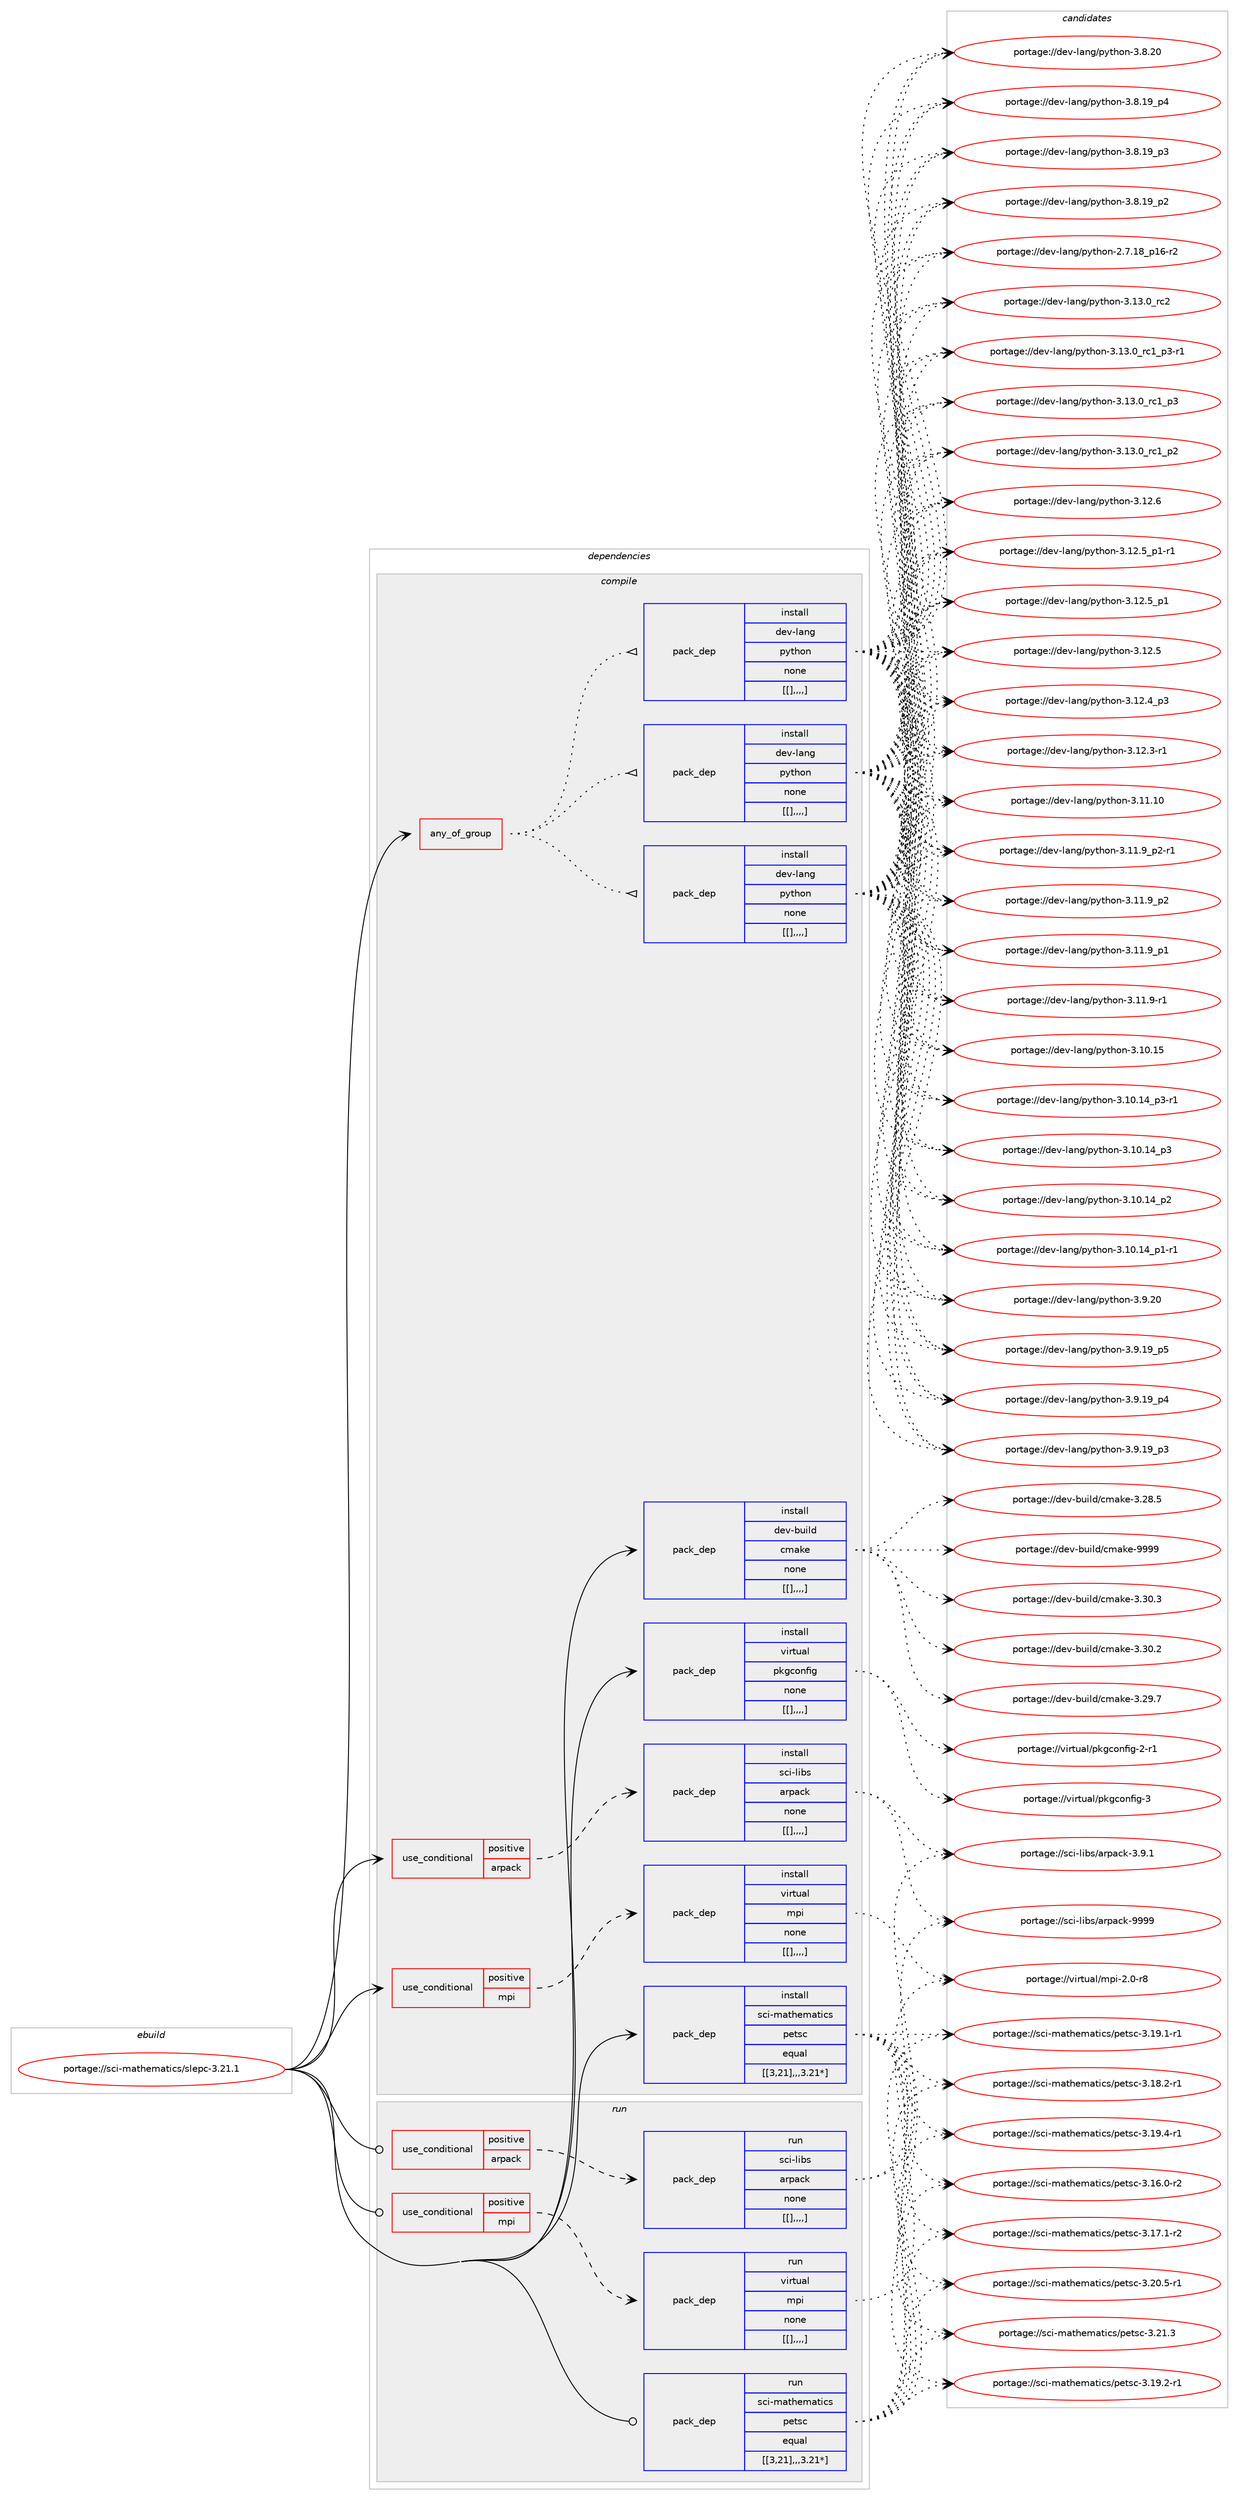 digraph prolog {

# *************
# Graph options
# *************

newrank=true;
concentrate=true;
compound=true;
graph [rankdir=LR,fontname=Helvetica,fontsize=10,ranksep=1.5];#, ranksep=2.5, nodesep=0.2];
edge  [arrowhead=vee];
node  [fontname=Helvetica,fontsize=10];

# **********
# The ebuild
# **********

subgraph cluster_leftcol {
color=gray;
label=<<i>ebuild</i>>;
id [label="portage://sci-mathematics/slepc-3.21.1", color=red, width=4, href="../sci-mathematics/slepc-3.21.1.svg"];
}

# ****************
# The dependencies
# ****************

subgraph cluster_midcol {
color=gray;
label=<<i>dependencies</i>>;
subgraph cluster_compile {
fillcolor="#eeeeee";
style=filled;
label=<<i>compile</i>>;
subgraph any2829 {
dependency426056 [label=<<TABLE BORDER="0" CELLBORDER="1" CELLSPACING="0" CELLPADDING="4"><TR><TD CELLPADDING="10">any_of_group</TD></TR></TABLE>>, shape=none, color=red];subgraph pack310281 {
dependency426057 [label=<<TABLE BORDER="0" CELLBORDER="1" CELLSPACING="0" CELLPADDING="4" WIDTH="220"><TR><TD ROWSPAN="6" CELLPADDING="30">pack_dep</TD></TR><TR><TD WIDTH="110">install</TD></TR><TR><TD>dev-lang</TD></TR><TR><TD>python</TD></TR><TR><TD>none</TD></TR><TR><TD>[[],,,,]</TD></TR></TABLE>>, shape=none, color=blue];
}
dependency426056:e -> dependency426057:w [weight=20,style="dotted",arrowhead="oinv"];
subgraph pack310282 {
dependency426058 [label=<<TABLE BORDER="0" CELLBORDER="1" CELLSPACING="0" CELLPADDING="4" WIDTH="220"><TR><TD ROWSPAN="6" CELLPADDING="30">pack_dep</TD></TR><TR><TD WIDTH="110">install</TD></TR><TR><TD>dev-lang</TD></TR><TR><TD>python</TD></TR><TR><TD>none</TD></TR><TR><TD>[[],,,,]</TD></TR></TABLE>>, shape=none, color=blue];
}
dependency426056:e -> dependency426058:w [weight=20,style="dotted",arrowhead="oinv"];
subgraph pack310283 {
dependency426059 [label=<<TABLE BORDER="0" CELLBORDER="1" CELLSPACING="0" CELLPADDING="4" WIDTH="220"><TR><TD ROWSPAN="6" CELLPADDING="30">pack_dep</TD></TR><TR><TD WIDTH="110">install</TD></TR><TR><TD>dev-lang</TD></TR><TR><TD>python</TD></TR><TR><TD>none</TD></TR><TR><TD>[[],,,,]</TD></TR></TABLE>>, shape=none, color=blue];
}
dependency426056:e -> dependency426059:w [weight=20,style="dotted",arrowhead="oinv"];
}
id:e -> dependency426056:w [weight=20,style="solid",arrowhead="vee"];
subgraph cond112747 {
dependency426060 [label=<<TABLE BORDER="0" CELLBORDER="1" CELLSPACING="0" CELLPADDING="4"><TR><TD ROWSPAN="3" CELLPADDING="10">use_conditional</TD></TR><TR><TD>positive</TD></TR><TR><TD>arpack</TD></TR></TABLE>>, shape=none, color=red];
subgraph pack310284 {
dependency426061 [label=<<TABLE BORDER="0" CELLBORDER="1" CELLSPACING="0" CELLPADDING="4" WIDTH="220"><TR><TD ROWSPAN="6" CELLPADDING="30">pack_dep</TD></TR><TR><TD WIDTH="110">install</TD></TR><TR><TD>sci-libs</TD></TR><TR><TD>arpack</TD></TR><TR><TD>none</TD></TR><TR><TD>[[],,,,]</TD></TR></TABLE>>, shape=none, color=blue];
}
dependency426060:e -> dependency426061:w [weight=20,style="dashed",arrowhead="vee"];
}
id:e -> dependency426060:w [weight=20,style="solid",arrowhead="vee"];
subgraph cond112748 {
dependency426062 [label=<<TABLE BORDER="0" CELLBORDER="1" CELLSPACING="0" CELLPADDING="4"><TR><TD ROWSPAN="3" CELLPADDING="10">use_conditional</TD></TR><TR><TD>positive</TD></TR><TR><TD>mpi</TD></TR></TABLE>>, shape=none, color=red];
subgraph pack310285 {
dependency426063 [label=<<TABLE BORDER="0" CELLBORDER="1" CELLSPACING="0" CELLPADDING="4" WIDTH="220"><TR><TD ROWSPAN="6" CELLPADDING="30">pack_dep</TD></TR><TR><TD WIDTH="110">install</TD></TR><TR><TD>virtual</TD></TR><TR><TD>mpi</TD></TR><TR><TD>none</TD></TR><TR><TD>[[],,,,]</TD></TR></TABLE>>, shape=none, color=blue];
}
dependency426062:e -> dependency426063:w [weight=20,style="dashed",arrowhead="vee"];
}
id:e -> dependency426062:w [weight=20,style="solid",arrowhead="vee"];
subgraph pack310286 {
dependency426064 [label=<<TABLE BORDER="0" CELLBORDER="1" CELLSPACING="0" CELLPADDING="4" WIDTH="220"><TR><TD ROWSPAN="6" CELLPADDING="30">pack_dep</TD></TR><TR><TD WIDTH="110">install</TD></TR><TR><TD>dev-build</TD></TR><TR><TD>cmake</TD></TR><TR><TD>none</TD></TR><TR><TD>[[],,,,]</TD></TR></TABLE>>, shape=none, color=blue];
}
id:e -> dependency426064:w [weight=20,style="solid",arrowhead="vee"];
subgraph pack310287 {
dependency426065 [label=<<TABLE BORDER="0" CELLBORDER="1" CELLSPACING="0" CELLPADDING="4" WIDTH="220"><TR><TD ROWSPAN="6" CELLPADDING="30">pack_dep</TD></TR><TR><TD WIDTH="110">install</TD></TR><TR><TD>sci-mathematics</TD></TR><TR><TD>petsc</TD></TR><TR><TD>equal</TD></TR><TR><TD>[[3,21],,,3.21*]</TD></TR></TABLE>>, shape=none, color=blue];
}
id:e -> dependency426065:w [weight=20,style="solid",arrowhead="vee"];
subgraph pack310288 {
dependency426066 [label=<<TABLE BORDER="0" CELLBORDER="1" CELLSPACING="0" CELLPADDING="4" WIDTH="220"><TR><TD ROWSPAN="6" CELLPADDING="30">pack_dep</TD></TR><TR><TD WIDTH="110">install</TD></TR><TR><TD>virtual</TD></TR><TR><TD>pkgconfig</TD></TR><TR><TD>none</TD></TR><TR><TD>[[],,,,]</TD></TR></TABLE>>, shape=none, color=blue];
}
id:e -> dependency426066:w [weight=20,style="solid",arrowhead="vee"];
}
subgraph cluster_compileandrun {
fillcolor="#eeeeee";
style=filled;
label=<<i>compile and run</i>>;
}
subgraph cluster_run {
fillcolor="#eeeeee";
style=filled;
label=<<i>run</i>>;
subgraph cond112749 {
dependency426067 [label=<<TABLE BORDER="0" CELLBORDER="1" CELLSPACING="0" CELLPADDING="4"><TR><TD ROWSPAN="3" CELLPADDING="10">use_conditional</TD></TR><TR><TD>positive</TD></TR><TR><TD>arpack</TD></TR></TABLE>>, shape=none, color=red];
subgraph pack310289 {
dependency426068 [label=<<TABLE BORDER="0" CELLBORDER="1" CELLSPACING="0" CELLPADDING="4" WIDTH="220"><TR><TD ROWSPAN="6" CELLPADDING="30">pack_dep</TD></TR><TR><TD WIDTH="110">run</TD></TR><TR><TD>sci-libs</TD></TR><TR><TD>arpack</TD></TR><TR><TD>none</TD></TR><TR><TD>[[],,,,]</TD></TR></TABLE>>, shape=none, color=blue];
}
dependency426067:e -> dependency426068:w [weight=20,style="dashed",arrowhead="vee"];
}
id:e -> dependency426067:w [weight=20,style="solid",arrowhead="odot"];
subgraph cond112750 {
dependency426069 [label=<<TABLE BORDER="0" CELLBORDER="1" CELLSPACING="0" CELLPADDING="4"><TR><TD ROWSPAN="3" CELLPADDING="10">use_conditional</TD></TR><TR><TD>positive</TD></TR><TR><TD>mpi</TD></TR></TABLE>>, shape=none, color=red];
subgraph pack310290 {
dependency426070 [label=<<TABLE BORDER="0" CELLBORDER="1" CELLSPACING="0" CELLPADDING="4" WIDTH="220"><TR><TD ROWSPAN="6" CELLPADDING="30">pack_dep</TD></TR><TR><TD WIDTH="110">run</TD></TR><TR><TD>virtual</TD></TR><TR><TD>mpi</TD></TR><TR><TD>none</TD></TR><TR><TD>[[],,,,]</TD></TR></TABLE>>, shape=none, color=blue];
}
dependency426069:e -> dependency426070:w [weight=20,style="dashed",arrowhead="vee"];
}
id:e -> dependency426069:w [weight=20,style="solid",arrowhead="odot"];
subgraph pack310291 {
dependency426071 [label=<<TABLE BORDER="0" CELLBORDER="1" CELLSPACING="0" CELLPADDING="4" WIDTH="220"><TR><TD ROWSPAN="6" CELLPADDING="30">pack_dep</TD></TR><TR><TD WIDTH="110">run</TD></TR><TR><TD>sci-mathematics</TD></TR><TR><TD>petsc</TD></TR><TR><TD>equal</TD></TR><TR><TD>[[3,21],,,3.21*]</TD></TR></TABLE>>, shape=none, color=blue];
}
id:e -> dependency426071:w [weight=20,style="solid",arrowhead="odot"];
}
}

# **************
# The candidates
# **************

subgraph cluster_choices {
rank=same;
color=gray;
label=<<i>candidates</i>>;

subgraph choice310281 {
color=black;
nodesep=1;
choice10010111845108971101034711212111610411111045514649514648951149950 [label="portage://dev-lang/python-3.13.0_rc2", color=red, width=4,href="../dev-lang/python-3.13.0_rc2.svg"];
choice1001011184510897110103471121211161041111104551464951464895114994995112514511449 [label="portage://dev-lang/python-3.13.0_rc1_p3-r1", color=red, width=4,href="../dev-lang/python-3.13.0_rc1_p3-r1.svg"];
choice100101118451089711010347112121116104111110455146495146489511499499511251 [label="portage://dev-lang/python-3.13.0_rc1_p3", color=red, width=4,href="../dev-lang/python-3.13.0_rc1_p3.svg"];
choice100101118451089711010347112121116104111110455146495146489511499499511250 [label="portage://dev-lang/python-3.13.0_rc1_p2", color=red, width=4,href="../dev-lang/python-3.13.0_rc1_p2.svg"];
choice10010111845108971101034711212111610411111045514649504654 [label="portage://dev-lang/python-3.12.6", color=red, width=4,href="../dev-lang/python-3.12.6.svg"];
choice1001011184510897110103471121211161041111104551464950465395112494511449 [label="portage://dev-lang/python-3.12.5_p1-r1", color=red, width=4,href="../dev-lang/python-3.12.5_p1-r1.svg"];
choice100101118451089711010347112121116104111110455146495046539511249 [label="portage://dev-lang/python-3.12.5_p1", color=red, width=4,href="../dev-lang/python-3.12.5_p1.svg"];
choice10010111845108971101034711212111610411111045514649504653 [label="portage://dev-lang/python-3.12.5", color=red, width=4,href="../dev-lang/python-3.12.5.svg"];
choice100101118451089711010347112121116104111110455146495046529511251 [label="portage://dev-lang/python-3.12.4_p3", color=red, width=4,href="../dev-lang/python-3.12.4_p3.svg"];
choice100101118451089711010347112121116104111110455146495046514511449 [label="portage://dev-lang/python-3.12.3-r1", color=red, width=4,href="../dev-lang/python-3.12.3-r1.svg"];
choice1001011184510897110103471121211161041111104551464949464948 [label="portage://dev-lang/python-3.11.10", color=red, width=4,href="../dev-lang/python-3.11.10.svg"];
choice1001011184510897110103471121211161041111104551464949465795112504511449 [label="portage://dev-lang/python-3.11.9_p2-r1", color=red, width=4,href="../dev-lang/python-3.11.9_p2-r1.svg"];
choice100101118451089711010347112121116104111110455146494946579511250 [label="portage://dev-lang/python-3.11.9_p2", color=red, width=4,href="../dev-lang/python-3.11.9_p2.svg"];
choice100101118451089711010347112121116104111110455146494946579511249 [label="portage://dev-lang/python-3.11.9_p1", color=red, width=4,href="../dev-lang/python-3.11.9_p1.svg"];
choice100101118451089711010347112121116104111110455146494946574511449 [label="portage://dev-lang/python-3.11.9-r1", color=red, width=4,href="../dev-lang/python-3.11.9-r1.svg"];
choice1001011184510897110103471121211161041111104551464948464953 [label="portage://dev-lang/python-3.10.15", color=red, width=4,href="../dev-lang/python-3.10.15.svg"];
choice100101118451089711010347112121116104111110455146494846495295112514511449 [label="portage://dev-lang/python-3.10.14_p3-r1", color=red, width=4,href="../dev-lang/python-3.10.14_p3-r1.svg"];
choice10010111845108971101034711212111610411111045514649484649529511251 [label="portage://dev-lang/python-3.10.14_p3", color=red, width=4,href="../dev-lang/python-3.10.14_p3.svg"];
choice10010111845108971101034711212111610411111045514649484649529511250 [label="portage://dev-lang/python-3.10.14_p2", color=red, width=4,href="../dev-lang/python-3.10.14_p2.svg"];
choice100101118451089711010347112121116104111110455146494846495295112494511449 [label="portage://dev-lang/python-3.10.14_p1-r1", color=red, width=4,href="../dev-lang/python-3.10.14_p1-r1.svg"];
choice10010111845108971101034711212111610411111045514657465048 [label="portage://dev-lang/python-3.9.20", color=red, width=4,href="../dev-lang/python-3.9.20.svg"];
choice100101118451089711010347112121116104111110455146574649579511253 [label="portage://dev-lang/python-3.9.19_p5", color=red, width=4,href="../dev-lang/python-3.9.19_p5.svg"];
choice100101118451089711010347112121116104111110455146574649579511252 [label="portage://dev-lang/python-3.9.19_p4", color=red, width=4,href="../dev-lang/python-3.9.19_p4.svg"];
choice100101118451089711010347112121116104111110455146574649579511251 [label="portage://dev-lang/python-3.9.19_p3", color=red, width=4,href="../dev-lang/python-3.9.19_p3.svg"];
choice10010111845108971101034711212111610411111045514656465048 [label="portage://dev-lang/python-3.8.20", color=red, width=4,href="../dev-lang/python-3.8.20.svg"];
choice100101118451089711010347112121116104111110455146564649579511252 [label="portage://dev-lang/python-3.8.19_p4", color=red, width=4,href="../dev-lang/python-3.8.19_p4.svg"];
choice100101118451089711010347112121116104111110455146564649579511251 [label="portage://dev-lang/python-3.8.19_p3", color=red, width=4,href="../dev-lang/python-3.8.19_p3.svg"];
choice100101118451089711010347112121116104111110455146564649579511250 [label="portage://dev-lang/python-3.8.19_p2", color=red, width=4,href="../dev-lang/python-3.8.19_p2.svg"];
choice100101118451089711010347112121116104111110455046554649569511249544511450 [label="portage://dev-lang/python-2.7.18_p16-r2", color=red, width=4,href="../dev-lang/python-2.7.18_p16-r2.svg"];
dependency426057:e -> choice10010111845108971101034711212111610411111045514649514648951149950:w [style=dotted,weight="100"];
dependency426057:e -> choice1001011184510897110103471121211161041111104551464951464895114994995112514511449:w [style=dotted,weight="100"];
dependency426057:e -> choice100101118451089711010347112121116104111110455146495146489511499499511251:w [style=dotted,weight="100"];
dependency426057:e -> choice100101118451089711010347112121116104111110455146495146489511499499511250:w [style=dotted,weight="100"];
dependency426057:e -> choice10010111845108971101034711212111610411111045514649504654:w [style=dotted,weight="100"];
dependency426057:e -> choice1001011184510897110103471121211161041111104551464950465395112494511449:w [style=dotted,weight="100"];
dependency426057:e -> choice100101118451089711010347112121116104111110455146495046539511249:w [style=dotted,weight="100"];
dependency426057:e -> choice10010111845108971101034711212111610411111045514649504653:w [style=dotted,weight="100"];
dependency426057:e -> choice100101118451089711010347112121116104111110455146495046529511251:w [style=dotted,weight="100"];
dependency426057:e -> choice100101118451089711010347112121116104111110455146495046514511449:w [style=dotted,weight="100"];
dependency426057:e -> choice1001011184510897110103471121211161041111104551464949464948:w [style=dotted,weight="100"];
dependency426057:e -> choice1001011184510897110103471121211161041111104551464949465795112504511449:w [style=dotted,weight="100"];
dependency426057:e -> choice100101118451089711010347112121116104111110455146494946579511250:w [style=dotted,weight="100"];
dependency426057:e -> choice100101118451089711010347112121116104111110455146494946579511249:w [style=dotted,weight="100"];
dependency426057:e -> choice100101118451089711010347112121116104111110455146494946574511449:w [style=dotted,weight="100"];
dependency426057:e -> choice1001011184510897110103471121211161041111104551464948464953:w [style=dotted,weight="100"];
dependency426057:e -> choice100101118451089711010347112121116104111110455146494846495295112514511449:w [style=dotted,weight="100"];
dependency426057:e -> choice10010111845108971101034711212111610411111045514649484649529511251:w [style=dotted,weight="100"];
dependency426057:e -> choice10010111845108971101034711212111610411111045514649484649529511250:w [style=dotted,weight="100"];
dependency426057:e -> choice100101118451089711010347112121116104111110455146494846495295112494511449:w [style=dotted,weight="100"];
dependency426057:e -> choice10010111845108971101034711212111610411111045514657465048:w [style=dotted,weight="100"];
dependency426057:e -> choice100101118451089711010347112121116104111110455146574649579511253:w [style=dotted,weight="100"];
dependency426057:e -> choice100101118451089711010347112121116104111110455146574649579511252:w [style=dotted,weight="100"];
dependency426057:e -> choice100101118451089711010347112121116104111110455146574649579511251:w [style=dotted,weight="100"];
dependency426057:e -> choice10010111845108971101034711212111610411111045514656465048:w [style=dotted,weight="100"];
dependency426057:e -> choice100101118451089711010347112121116104111110455146564649579511252:w [style=dotted,weight="100"];
dependency426057:e -> choice100101118451089711010347112121116104111110455146564649579511251:w [style=dotted,weight="100"];
dependency426057:e -> choice100101118451089711010347112121116104111110455146564649579511250:w [style=dotted,weight="100"];
dependency426057:e -> choice100101118451089711010347112121116104111110455046554649569511249544511450:w [style=dotted,weight="100"];
}
subgraph choice310282 {
color=black;
nodesep=1;
choice10010111845108971101034711212111610411111045514649514648951149950 [label="portage://dev-lang/python-3.13.0_rc2", color=red, width=4,href="../dev-lang/python-3.13.0_rc2.svg"];
choice1001011184510897110103471121211161041111104551464951464895114994995112514511449 [label="portage://dev-lang/python-3.13.0_rc1_p3-r1", color=red, width=4,href="../dev-lang/python-3.13.0_rc1_p3-r1.svg"];
choice100101118451089711010347112121116104111110455146495146489511499499511251 [label="portage://dev-lang/python-3.13.0_rc1_p3", color=red, width=4,href="../dev-lang/python-3.13.0_rc1_p3.svg"];
choice100101118451089711010347112121116104111110455146495146489511499499511250 [label="portage://dev-lang/python-3.13.0_rc1_p2", color=red, width=4,href="../dev-lang/python-3.13.0_rc1_p2.svg"];
choice10010111845108971101034711212111610411111045514649504654 [label="portage://dev-lang/python-3.12.6", color=red, width=4,href="../dev-lang/python-3.12.6.svg"];
choice1001011184510897110103471121211161041111104551464950465395112494511449 [label="portage://dev-lang/python-3.12.5_p1-r1", color=red, width=4,href="../dev-lang/python-3.12.5_p1-r1.svg"];
choice100101118451089711010347112121116104111110455146495046539511249 [label="portage://dev-lang/python-3.12.5_p1", color=red, width=4,href="../dev-lang/python-3.12.5_p1.svg"];
choice10010111845108971101034711212111610411111045514649504653 [label="portage://dev-lang/python-3.12.5", color=red, width=4,href="../dev-lang/python-3.12.5.svg"];
choice100101118451089711010347112121116104111110455146495046529511251 [label="portage://dev-lang/python-3.12.4_p3", color=red, width=4,href="../dev-lang/python-3.12.4_p3.svg"];
choice100101118451089711010347112121116104111110455146495046514511449 [label="portage://dev-lang/python-3.12.3-r1", color=red, width=4,href="../dev-lang/python-3.12.3-r1.svg"];
choice1001011184510897110103471121211161041111104551464949464948 [label="portage://dev-lang/python-3.11.10", color=red, width=4,href="../dev-lang/python-3.11.10.svg"];
choice1001011184510897110103471121211161041111104551464949465795112504511449 [label="portage://dev-lang/python-3.11.9_p2-r1", color=red, width=4,href="../dev-lang/python-3.11.9_p2-r1.svg"];
choice100101118451089711010347112121116104111110455146494946579511250 [label="portage://dev-lang/python-3.11.9_p2", color=red, width=4,href="../dev-lang/python-3.11.9_p2.svg"];
choice100101118451089711010347112121116104111110455146494946579511249 [label="portage://dev-lang/python-3.11.9_p1", color=red, width=4,href="../dev-lang/python-3.11.9_p1.svg"];
choice100101118451089711010347112121116104111110455146494946574511449 [label="portage://dev-lang/python-3.11.9-r1", color=red, width=4,href="../dev-lang/python-3.11.9-r1.svg"];
choice1001011184510897110103471121211161041111104551464948464953 [label="portage://dev-lang/python-3.10.15", color=red, width=4,href="../dev-lang/python-3.10.15.svg"];
choice100101118451089711010347112121116104111110455146494846495295112514511449 [label="portage://dev-lang/python-3.10.14_p3-r1", color=red, width=4,href="../dev-lang/python-3.10.14_p3-r1.svg"];
choice10010111845108971101034711212111610411111045514649484649529511251 [label="portage://dev-lang/python-3.10.14_p3", color=red, width=4,href="../dev-lang/python-3.10.14_p3.svg"];
choice10010111845108971101034711212111610411111045514649484649529511250 [label="portage://dev-lang/python-3.10.14_p2", color=red, width=4,href="../dev-lang/python-3.10.14_p2.svg"];
choice100101118451089711010347112121116104111110455146494846495295112494511449 [label="portage://dev-lang/python-3.10.14_p1-r1", color=red, width=4,href="../dev-lang/python-3.10.14_p1-r1.svg"];
choice10010111845108971101034711212111610411111045514657465048 [label="portage://dev-lang/python-3.9.20", color=red, width=4,href="../dev-lang/python-3.9.20.svg"];
choice100101118451089711010347112121116104111110455146574649579511253 [label="portage://dev-lang/python-3.9.19_p5", color=red, width=4,href="../dev-lang/python-3.9.19_p5.svg"];
choice100101118451089711010347112121116104111110455146574649579511252 [label="portage://dev-lang/python-3.9.19_p4", color=red, width=4,href="../dev-lang/python-3.9.19_p4.svg"];
choice100101118451089711010347112121116104111110455146574649579511251 [label="portage://dev-lang/python-3.9.19_p3", color=red, width=4,href="../dev-lang/python-3.9.19_p3.svg"];
choice10010111845108971101034711212111610411111045514656465048 [label="portage://dev-lang/python-3.8.20", color=red, width=4,href="../dev-lang/python-3.8.20.svg"];
choice100101118451089711010347112121116104111110455146564649579511252 [label="portage://dev-lang/python-3.8.19_p4", color=red, width=4,href="../dev-lang/python-3.8.19_p4.svg"];
choice100101118451089711010347112121116104111110455146564649579511251 [label="portage://dev-lang/python-3.8.19_p3", color=red, width=4,href="../dev-lang/python-3.8.19_p3.svg"];
choice100101118451089711010347112121116104111110455146564649579511250 [label="portage://dev-lang/python-3.8.19_p2", color=red, width=4,href="../dev-lang/python-3.8.19_p2.svg"];
choice100101118451089711010347112121116104111110455046554649569511249544511450 [label="portage://dev-lang/python-2.7.18_p16-r2", color=red, width=4,href="../dev-lang/python-2.7.18_p16-r2.svg"];
dependency426058:e -> choice10010111845108971101034711212111610411111045514649514648951149950:w [style=dotted,weight="100"];
dependency426058:e -> choice1001011184510897110103471121211161041111104551464951464895114994995112514511449:w [style=dotted,weight="100"];
dependency426058:e -> choice100101118451089711010347112121116104111110455146495146489511499499511251:w [style=dotted,weight="100"];
dependency426058:e -> choice100101118451089711010347112121116104111110455146495146489511499499511250:w [style=dotted,weight="100"];
dependency426058:e -> choice10010111845108971101034711212111610411111045514649504654:w [style=dotted,weight="100"];
dependency426058:e -> choice1001011184510897110103471121211161041111104551464950465395112494511449:w [style=dotted,weight="100"];
dependency426058:e -> choice100101118451089711010347112121116104111110455146495046539511249:w [style=dotted,weight="100"];
dependency426058:e -> choice10010111845108971101034711212111610411111045514649504653:w [style=dotted,weight="100"];
dependency426058:e -> choice100101118451089711010347112121116104111110455146495046529511251:w [style=dotted,weight="100"];
dependency426058:e -> choice100101118451089711010347112121116104111110455146495046514511449:w [style=dotted,weight="100"];
dependency426058:e -> choice1001011184510897110103471121211161041111104551464949464948:w [style=dotted,weight="100"];
dependency426058:e -> choice1001011184510897110103471121211161041111104551464949465795112504511449:w [style=dotted,weight="100"];
dependency426058:e -> choice100101118451089711010347112121116104111110455146494946579511250:w [style=dotted,weight="100"];
dependency426058:e -> choice100101118451089711010347112121116104111110455146494946579511249:w [style=dotted,weight="100"];
dependency426058:e -> choice100101118451089711010347112121116104111110455146494946574511449:w [style=dotted,weight="100"];
dependency426058:e -> choice1001011184510897110103471121211161041111104551464948464953:w [style=dotted,weight="100"];
dependency426058:e -> choice100101118451089711010347112121116104111110455146494846495295112514511449:w [style=dotted,weight="100"];
dependency426058:e -> choice10010111845108971101034711212111610411111045514649484649529511251:w [style=dotted,weight="100"];
dependency426058:e -> choice10010111845108971101034711212111610411111045514649484649529511250:w [style=dotted,weight="100"];
dependency426058:e -> choice100101118451089711010347112121116104111110455146494846495295112494511449:w [style=dotted,weight="100"];
dependency426058:e -> choice10010111845108971101034711212111610411111045514657465048:w [style=dotted,weight="100"];
dependency426058:e -> choice100101118451089711010347112121116104111110455146574649579511253:w [style=dotted,weight="100"];
dependency426058:e -> choice100101118451089711010347112121116104111110455146574649579511252:w [style=dotted,weight="100"];
dependency426058:e -> choice100101118451089711010347112121116104111110455146574649579511251:w [style=dotted,weight="100"];
dependency426058:e -> choice10010111845108971101034711212111610411111045514656465048:w [style=dotted,weight="100"];
dependency426058:e -> choice100101118451089711010347112121116104111110455146564649579511252:w [style=dotted,weight="100"];
dependency426058:e -> choice100101118451089711010347112121116104111110455146564649579511251:w [style=dotted,weight="100"];
dependency426058:e -> choice100101118451089711010347112121116104111110455146564649579511250:w [style=dotted,weight="100"];
dependency426058:e -> choice100101118451089711010347112121116104111110455046554649569511249544511450:w [style=dotted,weight="100"];
}
subgraph choice310283 {
color=black;
nodesep=1;
choice10010111845108971101034711212111610411111045514649514648951149950 [label="portage://dev-lang/python-3.13.0_rc2", color=red, width=4,href="../dev-lang/python-3.13.0_rc2.svg"];
choice1001011184510897110103471121211161041111104551464951464895114994995112514511449 [label="portage://dev-lang/python-3.13.0_rc1_p3-r1", color=red, width=4,href="../dev-lang/python-3.13.0_rc1_p3-r1.svg"];
choice100101118451089711010347112121116104111110455146495146489511499499511251 [label="portage://dev-lang/python-3.13.0_rc1_p3", color=red, width=4,href="../dev-lang/python-3.13.0_rc1_p3.svg"];
choice100101118451089711010347112121116104111110455146495146489511499499511250 [label="portage://dev-lang/python-3.13.0_rc1_p2", color=red, width=4,href="../dev-lang/python-3.13.0_rc1_p2.svg"];
choice10010111845108971101034711212111610411111045514649504654 [label="portage://dev-lang/python-3.12.6", color=red, width=4,href="../dev-lang/python-3.12.6.svg"];
choice1001011184510897110103471121211161041111104551464950465395112494511449 [label="portage://dev-lang/python-3.12.5_p1-r1", color=red, width=4,href="../dev-lang/python-3.12.5_p1-r1.svg"];
choice100101118451089711010347112121116104111110455146495046539511249 [label="portage://dev-lang/python-3.12.5_p1", color=red, width=4,href="../dev-lang/python-3.12.5_p1.svg"];
choice10010111845108971101034711212111610411111045514649504653 [label="portage://dev-lang/python-3.12.5", color=red, width=4,href="../dev-lang/python-3.12.5.svg"];
choice100101118451089711010347112121116104111110455146495046529511251 [label="portage://dev-lang/python-3.12.4_p3", color=red, width=4,href="../dev-lang/python-3.12.4_p3.svg"];
choice100101118451089711010347112121116104111110455146495046514511449 [label="portage://dev-lang/python-3.12.3-r1", color=red, width=4,href="../dev-lang/python-3.12.3-r1.svg"];
choice1001011184510897110103471121211161041111104551464949464948 [label="portage://dev-lang/python-3.11.10", color=red, width=4,href="../dev-lang/python-3.11.10.svg"];
choice1001011184510897110103471121211161041111104551464949465795112504511449 [label="portage://dev-lang/python-3.11.9_p2-r1", color=red, width=4,href="../dev-lang/python-3.11.9_p2-r1.svg"];
choice100101118451089711010347112121116104111110455146494946579511250 [label="portage://dev-lang/python-3.11.9_p2", color=red, width=4,href="../dev-lang/python-3.11.9_p2.svg"];
choice100101118451089711010347112121116104111110455146494946579511249 [label="portage://dev-lang/python-3.11.9_p1", color=red, width=4,href="../dev-lang/python-3.11.9_p1.svg"];
choice100101118451089711010347112121116104111110455146494946574511449 [label="portage://dev-lang/python-3.11.9-r1", color=red, width=4,href="../dev-lang/python-3.11.9-r1.svg"];
choice1001011184510897110103471121211161041111104551464948464953 [label="portage://dev-lang/python-3.10.15", color=red, width=4,href="../dev-lang/python-3.10.15.svg"];
choice100101118451089711010347112121116104111110455146494846495295112514511449 [label="portage://dev-lang/python-3.10.14_p3-r1", color=red, width=4,href="../dev-lang/python-3.10.14_p3-r1.svg"];
choice10010111845108971101034711212111610411111045514649484649529511251 [label="portage://dev-lang/python-3.10.14_p3", color=red, width=4,href="../dev-lang/python-3.10.14_p3.svg"];
choice10010111845108971101034711212111610411111045514649484649529511250 [label="portage://dev-lang/python-3.10.14_p2", color=red, width=4,href="../dev-lang/python-3.10.14_p2.svg"];
choice100101118451089711010347112121116104111110455146494846495295112494511449 [label="portage://dev-lang/python-3.10.14_p1-r1", color=red, width=4,href="../dev-lang/python-3.10.14_p1-r1.svg"];
choice10010111845108971101034711212111610411111045514657465048 [label="portage://dev-lang/python-3.9.20", color=red, width=4,href="../dev-lang/python-3.9.20.svg"];
choice100101118451089711010347112121116104111110455146574649579511253 [label="portage://dev-lang/python-3.9.19_p5", color=red, width=4,href="../dev-lang/python-3.9.19_p5.svg"];
choice100101118451089711010347112121116104111110455146574649579511252 [label="portage://dev-lang/python-3.9.19_p4", color=red, width=4,href="../dev-lang/python-3.9.19_p4.svg"];
choice100101118451089711010347112121116104111110455146574649579511251 [label="portage://dev-lang/python-3.9.19_p3", color=red, width=4,href="../dev-lang/python-3.9.19_p3.svg"];
choice10010111845108971101034711212111610411111045514656465048 [label="portage://dev-lang/python-3.8.20", color=red, width=4,href="../dev-lang/python-3.8.20.svg"];
choice100101118451089711010347112121116104111110455146564649579511252 [label="portage://dev-lang/python-3.8.19_p4", color=red, width=4,href="../dev-lang/python-3.8.19_p4.svg"];
choice100101118451089711010347112121116104111110455146564649579511251 [label="portage://dev-lang/python-3.8.19_p3", color=red, width=4,href="../dev-lang/python-3.8.19_p3.svg"];
choice100101118451089711010347112121116104111110455146564649579511250 [label="portage://dev-lang/python-3.8.19_p2", color=red, width=4,href="../dev-lang/python-3.8.19_p2.svg"];
choice100101118451089711010347112121116104111110455046554649569511249544511450 [label="portage://dev-lang/python-2.7.18_p16-r2", color=red, width=4,href="../dev-lang/python-2.7.18_p16-r2.svg"];
dependency426059:e -> choice10010111845108971101034711212111610411111045514649514648951149950:w [style=dotted,weight="100"];
dependency426059:e -> choice1001011184510897110103471121211161041111104551464951464895114994995112514511449:w [style=dotted,weight="100"];
dependency426059:e -> choice100101118451089711010347112121116104111110455146495146489511499499511251:w [style=dotted,weight="100"];
dependency426059:e -> choice100101118451089711010347112121116104111110455146495146489511499499511250:w [style=dotted,weight="100"];
dependency426059:e -> choice10010111845108971101034711212111610411111045514649504654:w [style=dotted,weight="100"];
dependency426059:e -> choice1001011184510897110103471121211161041111104551464950465395112494511449:w [style=dotted,weight="100"];
dependency426059:e -> choice100101118451089711010347112121116104111110455146495046539511249:w [style=dotted,weight="100"];
dependency426059:e -> choice10010111845108971101034711212111610411111045514649504653:w [style=dotted,weight="100"];
dependency426059:e -> choice100101118451089711010347112121116104111110455146495046529511251:w [style=dotted,weight="100"];
dependency426059:e -> choice100101118451089711010347112121116104111110455146495046514511449:w [style=dotted,weight="100"];
dependency426059:e -> choice1001011184510897110103471121211161041111104551464949464948:w [style=dotted,weight="100"];
dependency426059:e -> choice1001011184510897110103471121211161041111104551464949465795112504511449:w [style=dotted,weight="100"];
dependency426059:e -> choice100101118451089711010347112121116104111110455146494946579511250:w [style=dotted,weight="100"];
dependency426059:e -> choice100101118451089711010347112121116104111110455146494946579511249:w [style=dotted,weight="100"];
dependency426059:e -> choice100101118451089711010347112121116104111110455146494946574511449:w [style=dotted,weight="100"];
dependency426059:e -> choice1001011184510897110103471121211161041111104551464948464953:w [style=dotted,weight="100"];
dependency426059:e -> choice100101118451089711010347112121116104111110455146494846495295112514511449:w [style=dotted,weight="100"];
dependency426059:e -> choice10010111845108971101034711212111610411111045514649484649529511251:w [style=dotted,weight="100"];
dependency426059:e -> choice10010111845108971101034711212111610411111045514649484649529511250:w [style=dotted,weight="100"];
dependency426059:e -> choice100101118451089711010347112121116104111110455146494846495295112494511449:w [style=dotted,weight="100"];
dependency426059:e -> choice10010111845108971101034711212111610411111045514657465048:w [style=dotted,weight="100"];
dependency426059:e -> choice100101118451089711010347112121116104111110455146574649579511253:w [style=dotted,weight="100"];
dependency426059:e -> choice100101118451089711010347112121116104111110455146574649579511252:w [style=dotted,weight="100"];
dependency426059:e -> choice100101118451089711010347112121116104111110455146574649579511251:w [style=dotted,weight="100"];
dependency426059:e -> choice10010111845108971101034711212111610411111045514656465048:w [style=dotted,weight="100"];
dependency426059:e -> choice100101118451089711010347112121116104111110455146564649579511252:w [style=dotted,weight="100"];
dependency426059:e -> choice100101118451089711010347112121116104111110455146564649579511251:w [style=dotted,weight="100"];
dependency426059:e -> choice100101118451089711010347112121116104111110455146564649579511250:w [style=dotted,weight="100"];
dependency426059:e -> choice100101118451089711010347112121116104111110455046554649569511249544511450:w [style=dotted,weight="100"];
}
subgraph choice310284 {
color=black;
nodesep=1;
choice115991054510810598115479711411297991074557575757 [label="portage://sci-libs/arpack-9999", color=red, width=4,href="../sci-libs/arpack-9999.svg"];
choice11599105451081059811547971141129799107455146574649 [label="portage://sci-libs/arpack-3.9.1", color=red, width=4,href="../sci-libs/arpack-3.9.1.svg"];
dependency426061:e -> choice115991054510810598115479711411297991074557575757:w [style=dotted,weight="100"];
dependency426061:e -> choice11599105451081059811547971141129799107455146574649:w [style=dotted,weight="100"];
}
subgraph choice310285 {
color=black;
nodesep=1;
choice1181051141161179710847109112105455046484511456 [label="portage://virtual/mpi-2.0-r8", color=red, width=4,href="../virtual/mpi-2.0-r8.svg"];
dependency426063:e -> choice1181051141161179710847109112105455046484511456:w [style=dotted,weight="100"];
}
subgraph choice310286 {
color=black;
nodesep=1;
choice10010111845981171051081004799109971071014557575757 [label="portage://dev-build/cmake-9999", color=red, width=4,href="../dev-build/cmake-9999.svg"];
choice100101118459811710510810047991099710710145514651484651 [label="portage://dev-build/cmake-3.30.3", color=red, width=4,href="../dev-build/cmake-3.30.3.svg"];
choice100101118459811710510810047991099710710145514651484650 [label="portage://dev-build/cmake-3.30.2", color=red, width=4,href="../dev-build/cmake-3.30.2.svg"];
choice100101118459811710510810047991099710710145514650574655 [label="portage://dev-build/cmake-3.29.7", color=red, width=4,href="../dev-build/cmake-3.29.7.svg"];
choice100101118459811710510810047991099710710145514650564653 [label="portage://dev-build/cmake-3.28.5", color=red, width=4,href="../dev-build/cmake-3.28.5.svg"];
dependency426064:e -> choice10010111845981171051081004799109971071014557575757:w [style=dotted,weight="100"];
dependency426064:e -> choice100101118459811710510810047991099710710145514651484651:w [style=dotted,weight="100"];
dependency426064:e -> choice100101118459811710510810047991099710710145514651484650:w [style=dotted,weight="100"];
dependency426064:e -> choice100101118459811710510810047991099710710145514650574655:w [style=dotted,weight="100"];
dependency426064:e -> choice100101118459811710510810047991099710710145514650564653:w [style=dotted,weight="100"];
}
subgraph choice310287 {
color=black;
nodesep=1;
choice1159910545109971161041011099711610599115471121011161159945514650494651 [label="portage://sci-mathematics/petsc-3.21.3", color=red, width=4,href="../sci-mathematics/petsc-3.21.3.svg"];
choice11599105451099711610410110997116105991154711210111611599455146504846534511449 [label="portage://sci-mathematics/petsc-3.20.5-r1", color=red, width=4,href="../sci-mathematics/petsc-3.20.5-r1.svg"];
choice11599105451099711610410110997116105991154711210111611599455146495746524511449 [label="portage://sci-mathematics/petsc-3.19.4-r1", color=red, width=4,href="../sci-mathematics/petsc-3.19.4-r1.svg"];
choice11599105451099711610410110997116105991154711210111611599455146495746504511449 [label="portage://sci-mathematics/petsc-3.19.2-r1", color=red, width=4,href="../sci-mathematics/petsc-3.19.2-r1.svg"];
choice11599105451099711610410110997116105991154711210111611599455146495746494511449 [label="portage://sci-mathematics/petsc-3.19.1-r1", color=red, width=4,href="../sci-mathematics/petsc-3.19.1-r1.svg"];
choice11599105451099711610410110997116105991154711210111611599455146495646504511449 [label="portage://sci-mathematics/petsc-3.18.2-r1", color=red, width=4,href="../sci-mathematics/petsc-3.18.2-r1.svg"];
choice11599105451099711610410110997116105991154711210111611599455146495546494511450 [label="portage://sci-mathematics/petsc-3.17.1-r2", color=red, width=4,href="../sci-mathematics/petsc-3.17.1-r2.svg"];
choice11599105451099711610410110997116105991154711210111611599455146495446484511450 [label="portage://sci-mathematics/petsc-3.16.0-r2", color=red, width=4,href="../sci-mathematics/petsc-3.16.0-r2.svg"];
dependency426065:e -> choice1159910545109971161041011099711610599115471121011161159945514650494651:w [style=dotted,weight="100"];
dependency426065:e -> choice11599105451099711610410110997116105991154711210111611599455146504846534511449:w [style=dotted,weight="100"];
dependency426065:e -> choice11599105451099711610410110997116105991154711210111611599455146495746524511449:w [style=dotted,weight="100"];
dependency426065:e -> choice11599105451099711610410110997116105991154711210111611599455146495746504511449:w [style=dotted,weight="100"];
dependency426065:e -> choice11599105451099711610410110997116105991154711210111611599455146495746494511449:w [style=dotted,weight="100"];
dependency426065:e -> choice11599105451099711610410110997116105991154711210111611599455146495646504511449:w [style=dotted,weight="100"];
dependency426065:e -> choice11599105451099711610410110997116105991154711210111611599455146495546494511450:w [style=dotted,weight="100"];
dependency426065:e -> choice11599105451099711610410110997116105991154711210111611599455146495446484511450:w [style=dotted,weight="100"];
}
subgraph choice310288 {
color=black;
nodesep=1;
choice1181051141161179710847112107103991111101021051034551 [label="portage://virtual/pkgconfig-3", color=red, width=4,href="../virtual/pkgconfig-3.svg"];
choice11810511411611797108471121071039911111010210510345504511449 [label="portage://virtual/pkgconfig-2-r1", color=red, width=4,href="../virtual/pkgconfig-2-r1.svg"];
dependency426066:e -> choice1181051141161179710847112107103991111101021051034551:w [style=dotted,weight="100"];
dependency426066:e -> choice11810511411611797108471121071039911111010210510345504511449:w [style=dotted,weight="100"];
}
subgraph choice310289 {
color=black;
nodesep=1;
choice115991054510810598115479711411297991074557575757 [label="portage://sci-libs/arpack-9999", color=red, width=4,href="../sci-libs/arpack-9999.svg"];
choice11599105451081059811547971141129799107455146574649 [label="portage://sci-libs/arpack-3.9.1", color=red, width=4,href="../sci-libs/arpack-3.9.1.svg"];
dependency426068:e -> choice115991054510810598115479711411297991074557575757:w [style=dotted,weight="100"];
dependency426068:e -> choice11599105451081059811547971141129799107455146574649:w [style=dotted,weight="100"];
}
subgraph choice310290 {
color=black;
nodesep=1;
choice1181051141161179710847109112105455046484511456 [label="portage://virtual/mpi-2.0-r8", color=red, width=4,href="../virtual/mpi-2.0-r8.svg"];
dependency426070:e -> choice1181051141161179710847109112105455046484511456:w [style=dotted,weight="100"];
}
subgraph choice310291 {
color=black;
nodesep=1;
choice1159910545109971161041011099711610599115471121011161159945514650494651 [label="portage://sci-mathematics/petsc-3.21.3", color=red, width=4,href="../sci-mathematics/petsc-3.21.3.svg"];
choice11599105451099711610410110997116105991154711210111611599455146504846534511449 [label="portage://sci-mathematics/petsc-3.20.5-r1", color=red, width=4,href="../sci-mathematics/petsc-3.20.5-r1.svg"];
choice11599105451099711610410110997116105991154711210111611599455146495746524511449 [label="portage://sci-mathematics/petsc-3.19.4-r1", color=red, width=4,href="../sci-mathematics/petsc-3.19.4-r1.svg"];
choice11599105451099711610410110997116105991154711210111611599455146495746504511449 [label="portage://sci-mathematics/petsc-3.19.2-r1", color=red, width=4,href="../sci-mathematics/petsc-3.19.2-r1.svg"];
choice11599105451099711610410110997116105991154711210111611599455146495746494511449 [label="portage://sci-mathematics/petsc-3.19.1-r1", color=red, width=4,href="../sci-mathematics/petsc-3.19.1-r1.svg"];
choice11599105451099711610410110997116105991154711210111611599455146495646504511449 [label="portage://sci-mathematics/petsc-3.18.2-r1", color=red, width=4,href="../sci-mathematics/petsc-3.18.2-r1.svg"];
choice11599105451099711610410110997116105991154711210111611599455146495546494511450 [label="portage://sci-mathematics/petsc-3.17.1-r2", color=red, width=4,href="../sci-mathematics/petsc-3.17.1-r2.svg"];
choice11599105451099711610410110997116105991154711210111611599455146495446484511450 [label="portage://sci-mathematics/petsc-3.16.0-r2", color=red, width=4,href="../sci-mathematics/petsc-3.16.0-r2.svg"];
dependency426071:e -> choice1159910545109971161041011099711610599115471121011161159945514650494651:w [style=dotted,weight="100"];
dependency426071:e -> choice11599105451099711610410110997116105991154711210111611599455146504846534511449:w [style=dotted,weight="100"];
dependency426071:e -> choice11599105451099711610410110997116105991154711210111611599455146495746524511449:w [style=dotted,weight="100"];
dependency426071:e -> choice11599105451099711610410110997116105991154711210111611599455146495746504511449:w [style=dotted,weight="100"];
dependency426071:e -> choice11599105451099711610410110997116105991154711210111611599455146495746494511449:w [style=dotted,weight="100"];
dependency426071:e -> choice11599105451099711610410110997116105991154711210111611599455146495646504511449:w [style=dotted,weight="100"];
dependency426071:e -> choice11599105451099711610410110997116105991154711210111611599455146495546494511450:w [style=dotted,weight="100"];
dependency426071:e -> choice11599105451099711610410110997116105991154711210111611599455146495446484511450:w [style=dotted,weight="100"];
}
}

}
